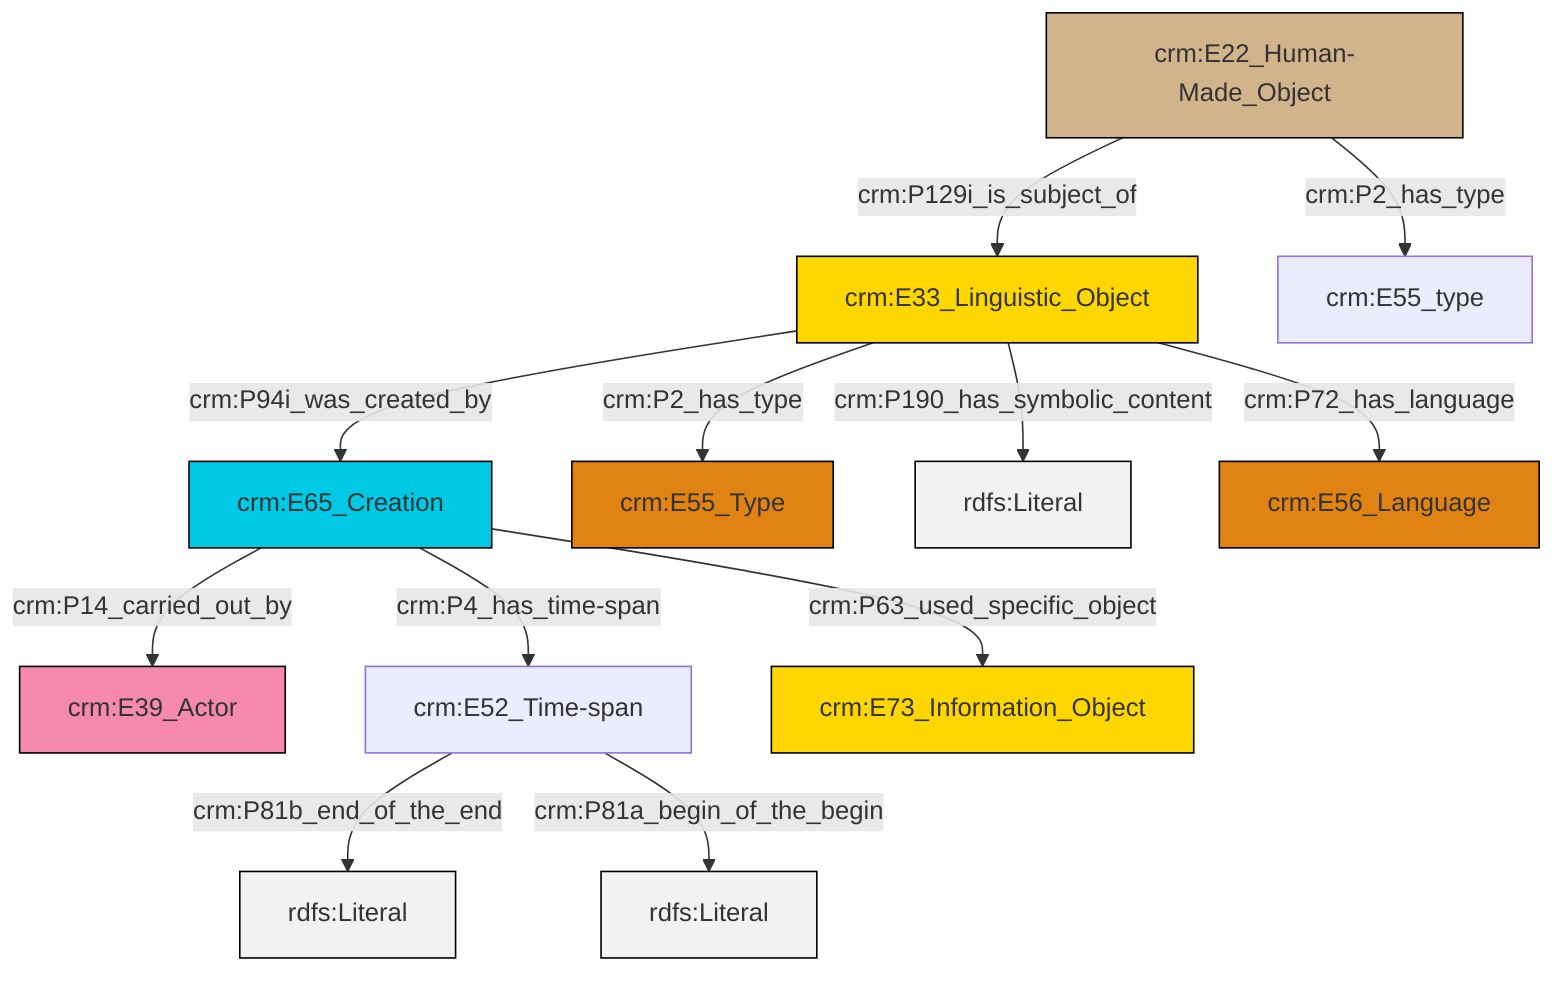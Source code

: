 graph TD
classDef Literal fill:#f2f2f2,stroke:#000000;
classDef CRM_Entity fill:#FFFFFF,stroke:#000000;
classDef Temporal_Entity fill:#00C9E6, stroke:#000000;
classDef Type fill:#E18312, stroke:#000000;
classDef Time-Span fill:#2C9C91, stroke:#000000;
classDef Appellation fill:#FFEB7F, stroke:#000000;
classDef Place fill:#008836, stroke:#000000;
classDef Persistent_Item fill:#B266B2, stroke:#000000;
classDef Conceptual_Object fill:#FFD700, stroke:#000000;
classDef Physical_Thing fill:#D2B48C, stroke:#000000;
classDef Actor fill:#f58aad, stroke:#000000;
classDef PC_Classes fill:#4ce600, stroke:#000000;
classDef Multi fill:#cccccc,stroke:#000000;

0["crm:E65_Creation"]:::Temporal_Entity -->|crm:P14_carried_out_by| 1["crm:E39_Actor"]:::Actor
4["crm:E33_Linguistic_Object"]:::Conceptual_Object -->|crm:P94i_was_created_by| 0["crm:E65_Creation"]:::Temporal_Entity
5["crm:E52_Time-span"]:::Default -->|crm:P81b_end_of_the_end| 6[rdfs:Literal]:::Literal
8["crm:E22_Human-Made_Object"]:::Physical_Thing -->|crm:P2_has_type| 12["crm:E55_type"]:::Default
4["crm:E33_Linguistic_Object"]:::Conceptual_Object -->|crm:P190_has_symbolic_content| 13[rdfs:Literal]:::Literal
0["crm:E65_Creation"]:::Temporal_Entity -->|crm:P63_used_specific_object| 10["crm:E73_Information_Object"]:::Conceptual_Object
0["crm:E65_Creation"]:::Temporal_Entity -->|crm:P4_has_time-span| 5["crm:E52_Time-span"]:::Default
4["crm:E33_Linguistic_Object"]:::Conceptual_Object -->|crm:P2_has_type| 2["crm:E55_Type"]:::Type
4["crm:E33_Linguistic_Object"]:::Conceptual_Object -->|crm:P72_has_language| 16["crm:E56_Language"]:::Type
8["crm:E22_Human-Made_Object"]:::Physical_Thing -->|crm:P129i_is_subject_of| 4["crm:E33_Linguistic_Object"]:::Conceptual_Object
5["crm:E52_Time-span"]:::Default -->|crm:P81a_begin_of_the_begin| 20[rdfs:Literal]:::Literal